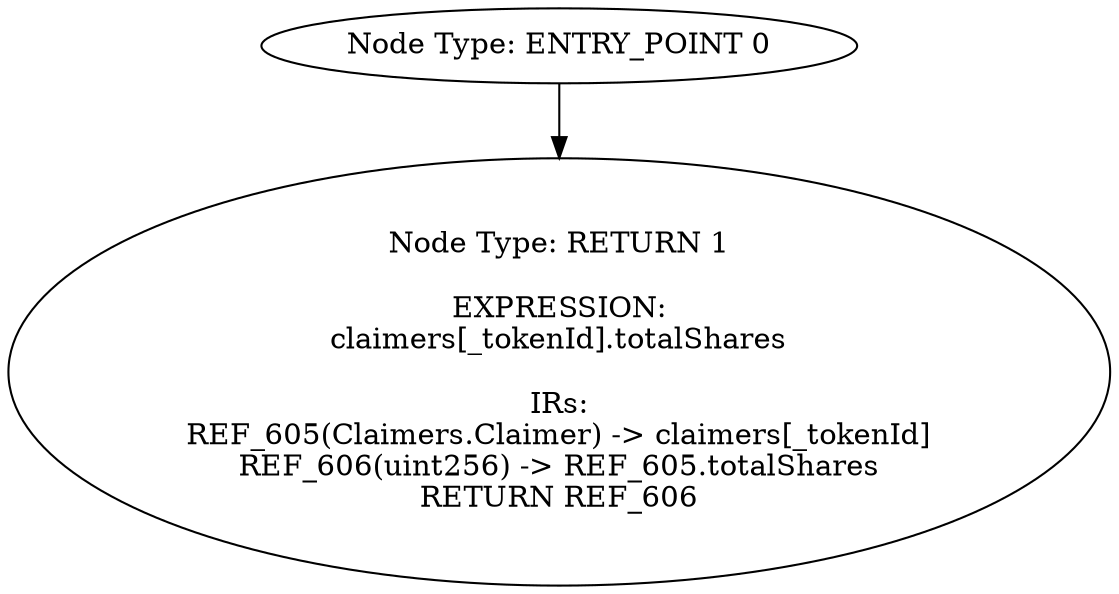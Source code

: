 digraph{
0[label="Node Type: ENTRY_POINT 0
"];
0->1;
1[label="Node Type: RETURN 1

EXPRESSION:
claimers[_tokenId].totalShares

IRs:
REF_605(Claimers.Claimer) -> claimers[_tokenId]
REF_606(uint256) -> REF_605.totalShares
RETURN REF_606"];
}
